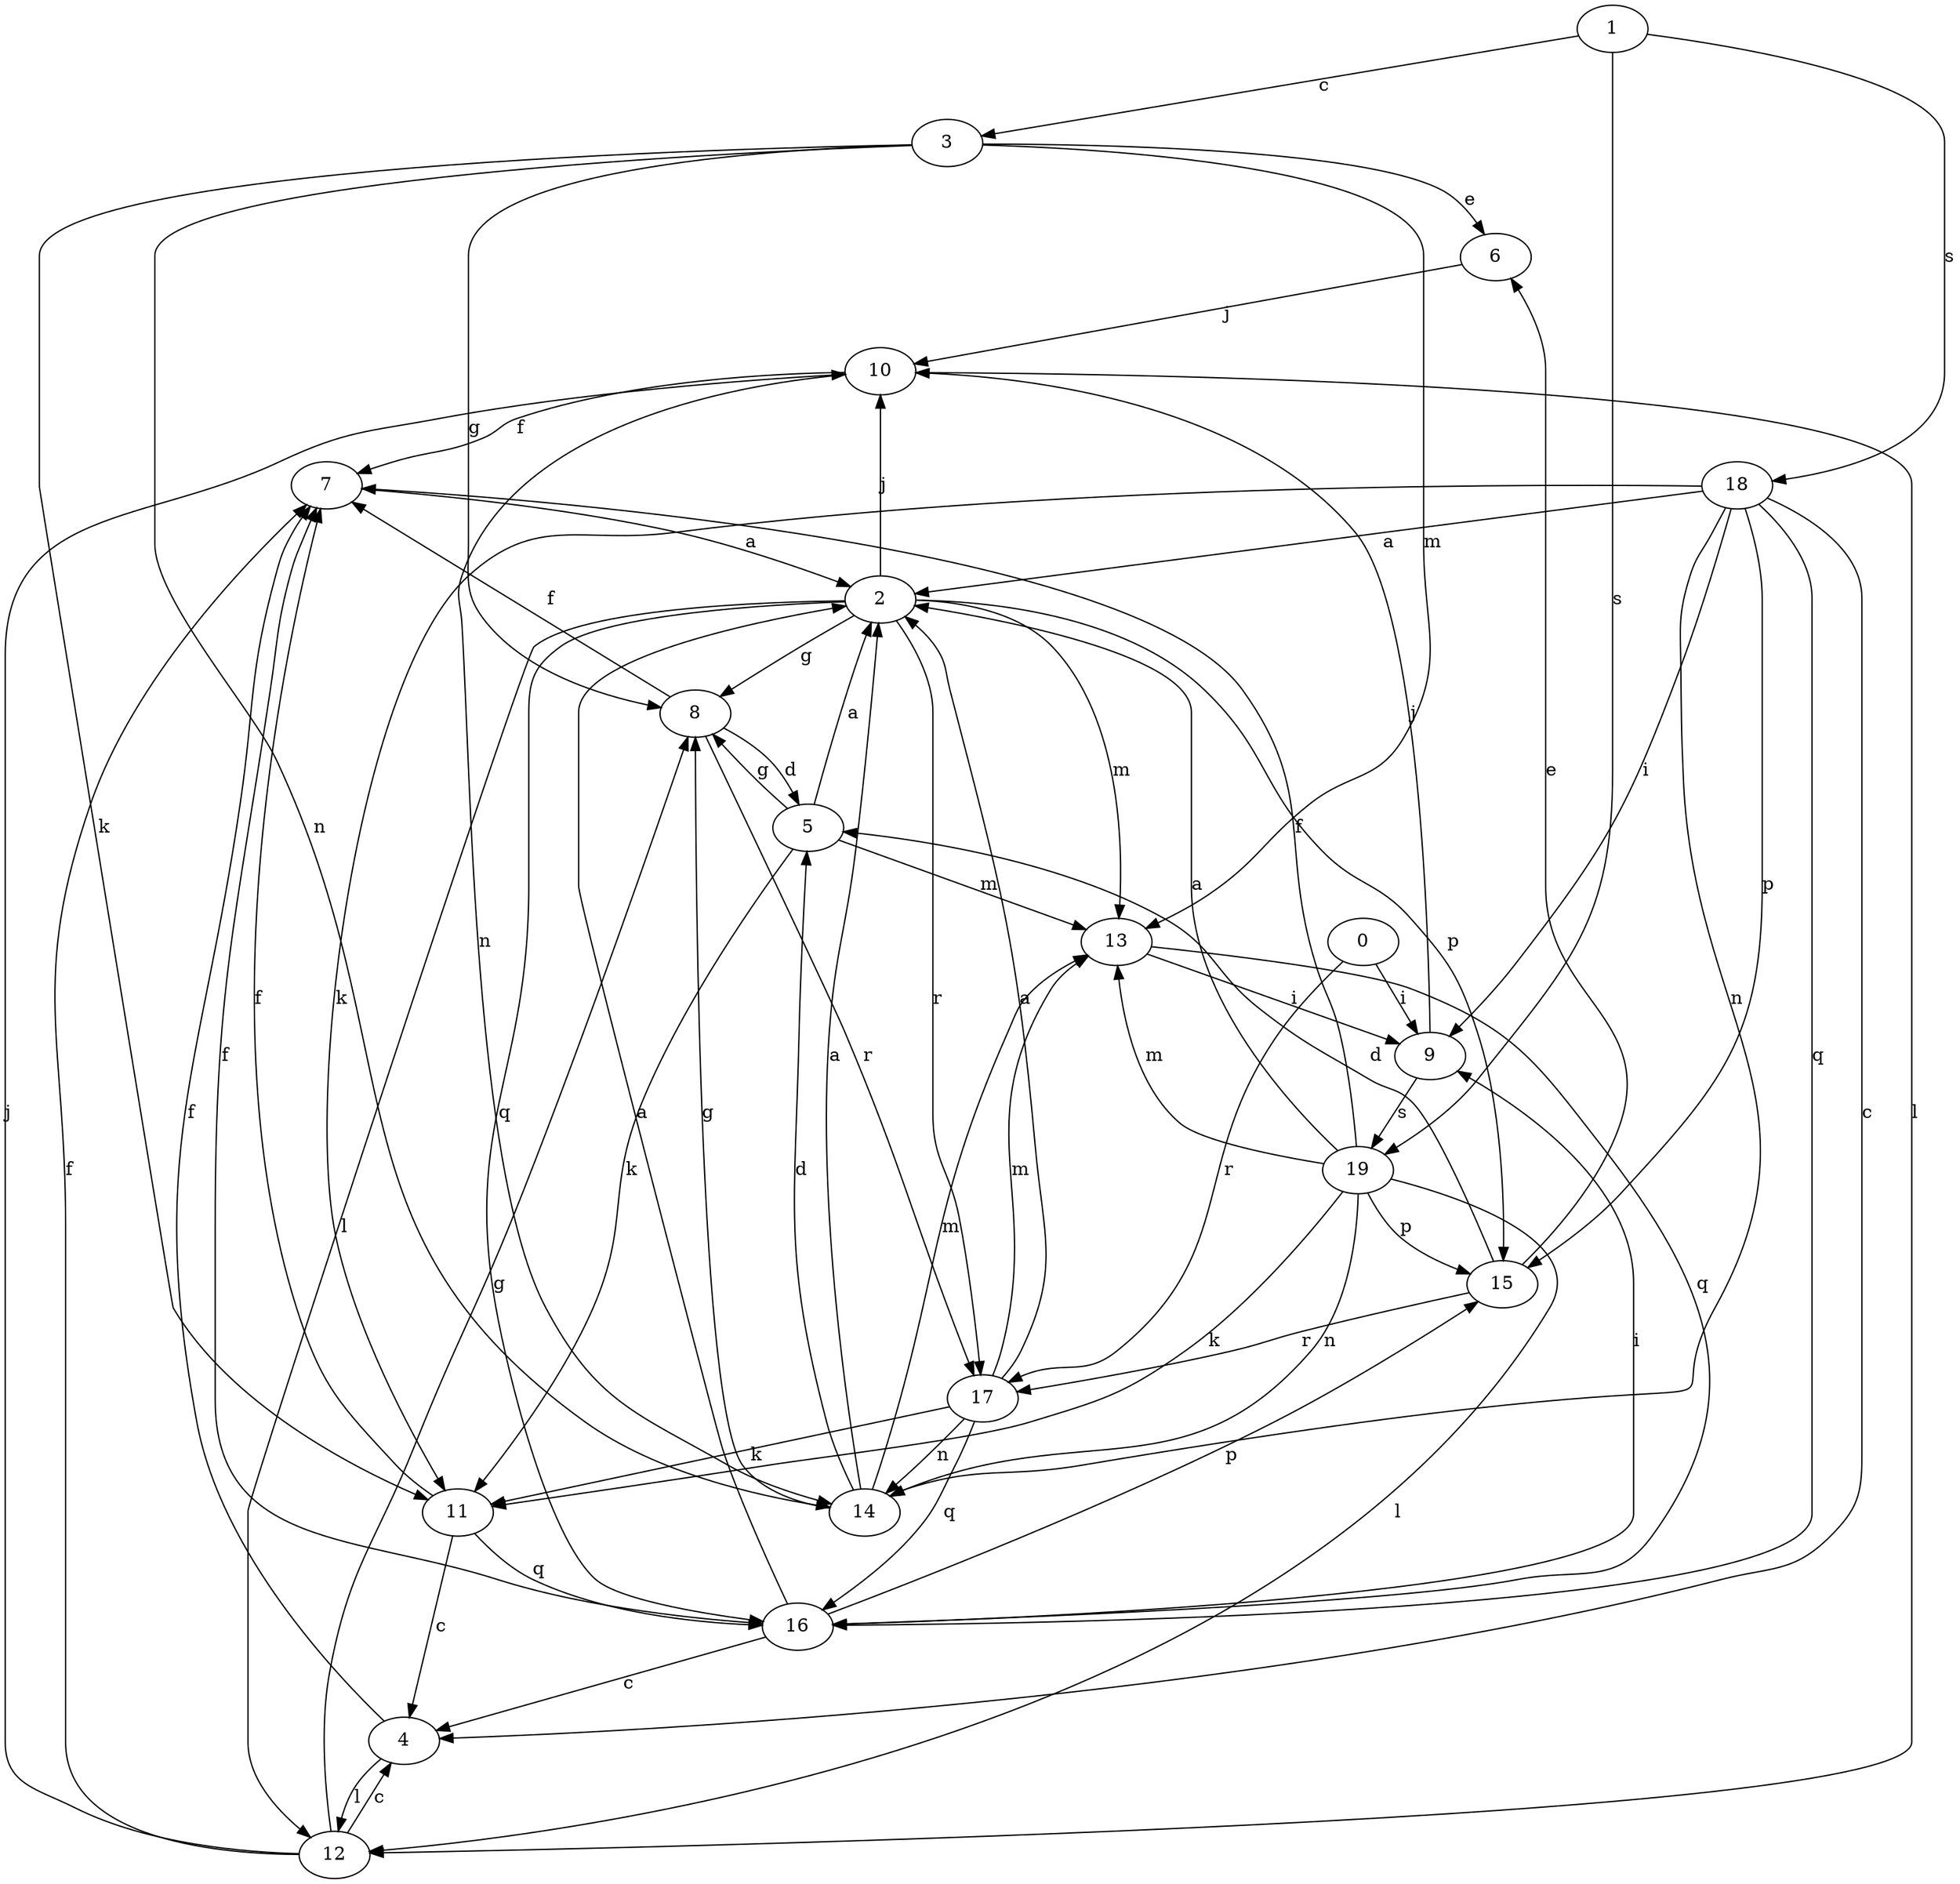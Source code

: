 strict digraph  {
1;
2;
3;
4;
5;
6;
7;
8;
9;
10;
11;
12;
13;
14;
15;
16;
17;
18;
19;
0;
1 -> 3  [label=c];
1 -> 18  [label=s];
1 -> 19  [label=s];
2 -> 8  [label=g];
2 -> 10  [label=j];
2 -> 12  [label=l];
2 -> 13  [label=m];
2 -> 15  [label=p];
2 -> 16  [label=q];
2 -> 17  [label=r];
3 -> 6  [label=e];
3 -> 8  [label=g];
3 -> 11  [label=k];
3 -> 13  [label=m];
3 -> 14  [label=n];
4 -> 7  [label=f];
4 -> 12  [label=l];
5 -> 2  [label=a];
5 -> 8  [label=g];
5 -> 11  [label=k];
5 -> 13  [label=m];
6 -> 10  [label=j];
7 -> 2  [label=a];
8 -> 5  [label=d];
8 -> 7  [label=f];
8 -> 17  [label=r];
9 -> 10  [label=j];
9 -> 19  [label=s];
10 -> 7  [label=f];
10 -> 12  [label=l];
10 -> 14  [label=n];
11 -> 4  [label=c];
11 -> 7  [label=f];
11 -> 16  [label=q];
12 -> 4  [label=c];
12 -> 7  [label=f];
12 -> 8  [label=g];
12 -> 10  [label=j];
13 -> 9  [label=i];
13 -> 16  [label=q];
14 -> 2  [label=a];
14 -> 5  [label=d];
14 -> 8  [label=g];
14 -> 13  [label=m];
15 -> 5  [label=d];
15 -> 6  [label=e];
15 -> 17  [label=r];
16 -> 2  [label=a];
16 -> 4  [label=c];
16 -> 7  [label=f];
16 -> 9  [label=i];
16 -> 15  [label=p];
17 -> 2  [label=a];
17 -> 11  [label=k];
17 -> 13  [label=m];
17 -> 14  [label=n];
17 -> 16  [label=q];
18 -> 2  [label=a];
18 -> 4  [label=c];
18 -> 9  [label=i];
18 -> 11  [label=k];
18 -> 14  [label=n];
18 -> 15  [label=p];
18 -> 16  [label=q];
19 -> 2  [label=a];
19 -> 7  [label=f];
19 -> 11  [label=k];
19 -> 12  [label=l];
19 -> 13  [label=m];
19 -> 14  [label=n];
19 -> 15  [label=p];
0 -> 9  [label=i];
0 -> 17  [label=r];
}
